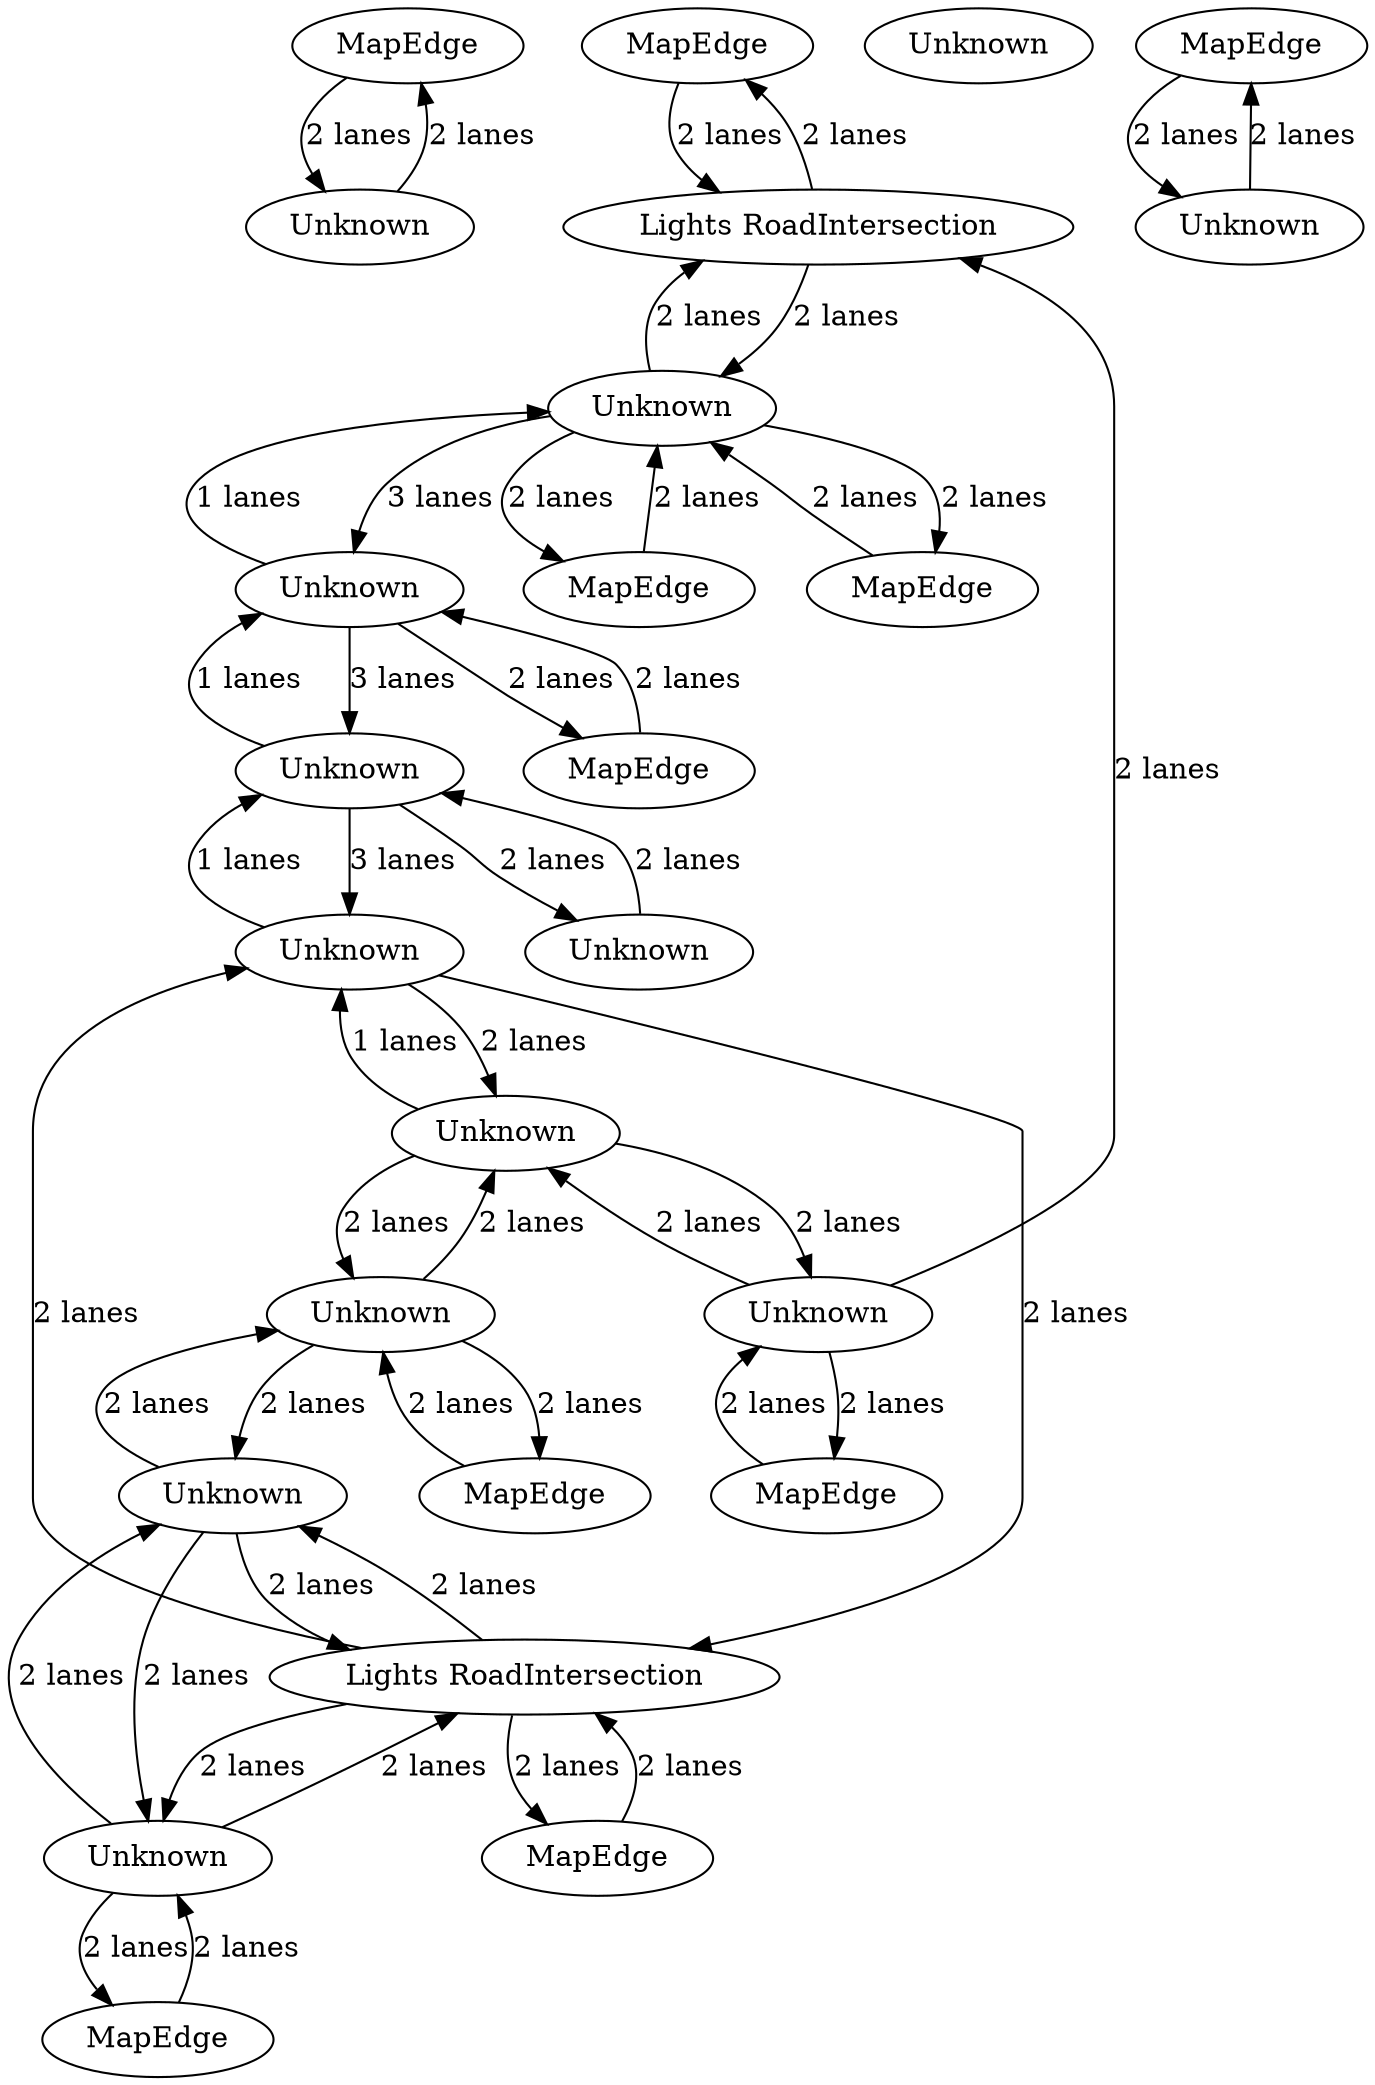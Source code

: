 digraph {
    0 [ label = "MapEdge" ]
    1 [ label = "MapEdge" ]
    2 [ label = "Unknown" ]
    3 [ label = "MapEdge" ]
    4 [ label = "Unknown" ]
    5 [ label = "Unknown" ]
    6 [ label = "Unknown" ]
    7 [ label = "MapEdge" ]
    8 [ label = "Unknown" ]
    9 [ label = "MapEdge" ]
    10 [ label = "Unknown" ]
    11 [ label = "Unknown" ]
    12 [ label = "MapEdge" ]
    13 [ label = "Unknown" ]
    14 [ label = "MapEdge" ]
    15 [ label = "Unknown" ]
    16 [ label = "Unknown" ]
    17 [ label = "MapEdge" ]
    18 [ label = "MapEdge" ]
    19 [ label = "Unknown" ]
    20 [ label = "Unknown" ]
    21 [ label = "Lights RoadIntersection" ]
    22 [ label = "Unknown" ]
    23 [ label = "MapEdge" ]
    24 [ label = "Lights RoadIntersection" ]
    1 -> 24 [ label = "2 lanes" ]
    24 -> 1 [ label = "2 lanes" ]
    24 -> 2 [ label = "2 lanes" ]
    2 -> 24 [ label = "2 lanes" ]
    2 -> 17 [ label = "2 lanes" ]
    17 -> 2 [ label = "2 lanes" ]
    10 -> 20 [ label = "2 lanes" ]
    20 -> 10 [ label = "2 lanes" ]
    20 -> 23 [ label = "2 lanes" ]
    23 -> 20 [ label = "2 lanes" ]
    5 -> 8 [ label = "2 lanes" ]
    8 -> 5 [ label = "2 lanes" ]
    8 -> 16 [ label = "2 lanes" ]
    16 -> 8 [ label = "2 lanes" ]
    16 -> 9 [ label = "2 lanes" ]
    9 -> 16 [ label = "2 lanes" ]
    7 -> 21 [ label = "2 lanes" ]
    21 -> 7 [ label = "2 lanes" ]
    10 -> 5 [ label = "2 lanes" ]
    5 -> 10 [ label = "2 lanes" ]
    21 -> 10 [ label = "2 lanes" ]
    10 -> 21 [ label = "2 lanes" ]
    11 -> 0 [ label = "2 lanes" ]
    0 -> 11 [ label = "2 lanes" ]
    6 -> 14 [ label = "2 lanes" ]
    14 -> 6 [ label = "2 lanes" ]
    13 -> 15 [ label = "2 lanes" ]
    15 -> 13 [ label = "2 lanes" ]
    8 -> 22 [ label = "1 lanes" ]
    22 -> 8 [ label = "2 lanes" ]
    5 -> 12 [ label = "2 lanes" ]
    12 -> 5 [ label = "2 lanes" ]
    19 -> 18 [ label = "2 lanes" ]
    18 -> 19 [ label = "2 lanes" ]
    20 -> 21 [ label = "2 lanes" ]
    21 -> 20 [ label = "2 lanes" ]
    21 -> 22 [ label = "2 lanes" ]
    22 -> 21 [ label = "2 lanes" ]
    6 -> 2 [ label = "1 lanes" ]
    2 -> 6 [ label = "3 lanes" ]
    15 -> 6 [ label = "1 lanes" ]
    6 -> 15 [ label = "3 lanes" ]
    22 -> 15 [ label = "1 lanes" ]
    15 -> 22 [ label = "3 lanes" ]
    16 -> 24 [ label = "2 lanes" ]
    2 -> 3 [ label = "2 lanes" ]
    3 -> 2 [ label = "2 lanes" ]
}
